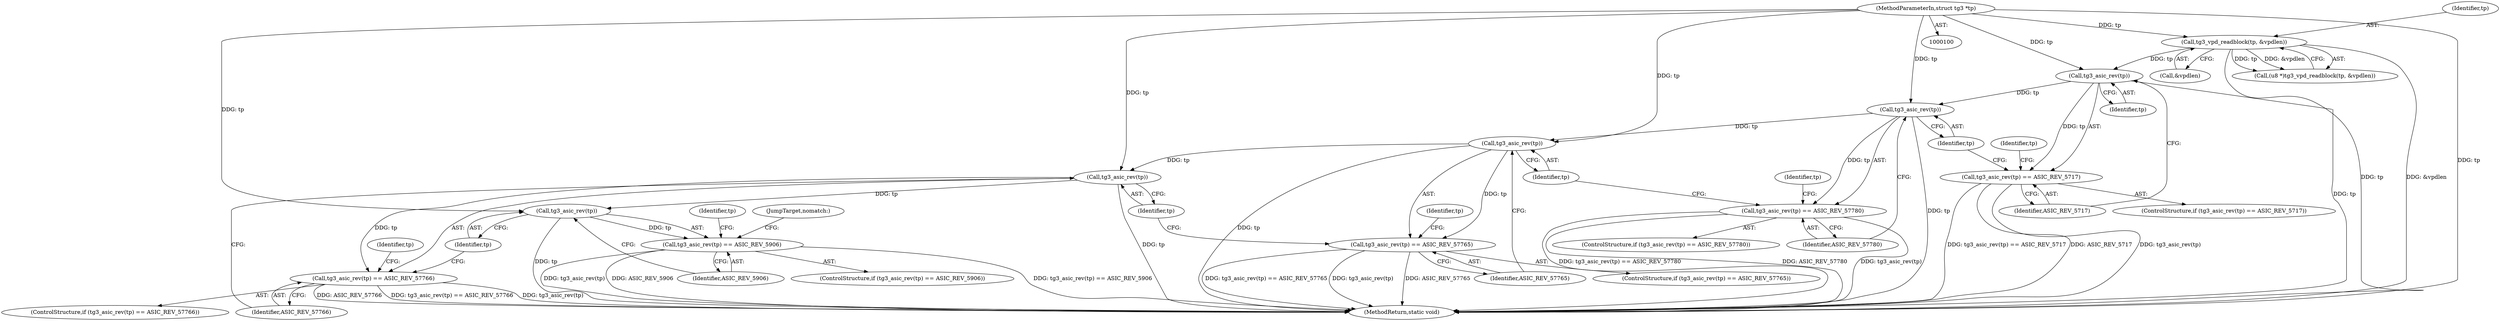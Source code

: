 digraph "0_linux_715230a44310a8cf66fbfb5a46f9a62a9b2de424@pointer" {
"1000323" [label="(Call,tg3_asic_rev(tp))"];
"1000117" [label="(Call,tg3_vpd_readblock(tp, &vpdlen))"];
"1000101" [label="(MethodParameterIn,struct tg3 *tp)"];
"1000322" [label="(Call,tg3_asic_rev(tp) == ASIC_REV_5717)"];
"1000367" [label="(Call,tg3_asic_rev(tp))"];
"1000366" [label="(Call,tg3_asic_rev(tp) == ASIC_REV_57780)"];
"1000431" [label="(Call,tg3_asic_rev(tp))"];
"1000430" [label="(Call,tg3_asic_rev(tp) == ASIC_REV_57765)"];
"1000523" [label="(Call,tg3_asic_rev(tp))"];
"1000522" [label="(Call,tg3_asic_rev(tp) == ASIC_REV_57766)"];
"1000587" [label="(Call,tg3_asic_rev(tp))"];
"1000586" [label="(Call,tg3_asic_rev(tp) == ASIC_REV_5906)"];
"1000439" [label="(Identifier,tp)"];
"1000366" [label="(Call,tg3_asic_rev(tp) == ASIC_REV_57780)"];
"1000367" [label="(Call,tg3_asic_rev(tp))"];
"1000431" [label="(Call,tg3_asic_rev(tp))"];
"1000586" [label="(Call,tg3_asic_rev(tp) == ASIC_REV_5906)"];
"1000430" [label="(Call,tg3_asic_rev(tp) == ASIC_REV_57765)"];
"1000323" [label="(Call,tg3_asic_rev(tp))"];
"1000365" [label="(ControlStructure,if (tg3_asic_rev(tp) == ASIC_REV_57780))"];
"1000433" [label="(Identifier,ASIC_REV_57765)"];
"1000522" [label="(Call,tg3_asic_rev(tp) == ASIC_REV_57766)"];
"1000523" [label="(Call,tg3_asic_rev(tp))"];
"1000525" [label="(Identifier,ASIC_REV_57766)"];
"1000593" [label="(Identifier,tp)"];
"1000119" [label="(Call,&vpdlen)"];
"1000588" [label="(Identifier,tp)"];
"1000375" [label="(Identifier,tp)"];
"1000117" [label="(Call,tg3_vpd_readblock(tp, &vpdlen))"];
"1000324" [label="(Identifier,tp)"];
"1000325" [label="(Identifier,ASIC_REV_5717)"];
"1000368" [label="(Identifier,tp)"];
"1000531" [label="(Identifier,tp)"];
"1000115" [label="(Call,(u8 *)tg3_vpd_readblock(tp, &vpdlen))"];
"1000604" [label="(MethodReturn,static void)"];
"1000332" [label="(Identifier,tp)"];
"1000321" [label="(ControlStructure,if (tg3_asic_rev(tp) == ASIC_REV_5717))"];
"1000587" [label="(Call,tg3_asic_rev(tp))"];
"1000369" [label="(Identifier,ASIC_REV_57780)"];
"1000432" [label="(Identifier,tp)"];
"1000429" [label="(ControlStructure,if (tg3_asic_rev(tp) == ASIC_REV_57765))"];
"1000524" [label="(Identifier,tp)"];
"1000598" [label="(JumpTarget,nomatch:)"];
"1000521" [label="(ControlStructure,if (tg3_asic_rev(tp) == ASIC_REV_57766))"];
"1000101" [label="(MethodParameterIn,struct tg3 *tp)"];
"1000322" [label="(Call,tg3_asic_rev(tp) == ASIC_REV_5717)"];
"1000589" [label="(Identifier,ASIC_REV_5906)"];
"1000585" [label="(ControlStructure,if (tg3_asic_rev(tp) == ASIC_REV_5906))"];
"1000118" [label="(Identifier,tp)"];
"1000323" -> "1000322"  [label="AST: "];
"1000323" -> "1000324"  [label="CFG: "];
"1000324" -> "1000323"  [label="AST: "];
"1000325" -> "1000323"  [label="CFG: "];
"1000323" -> "1000604"  [label="DDG: tp"];
"1000323" -> "1000322"  [label="DDG: tp"];
"1000117" -> "1000323"  [label="DDG: tp"];
"1000101" -> "1000323"  [label="DDG: tp"];
"1000323" -> "1000367"  [label="DDG: tp"];
"1000117" -> "1000115"  [label="AST: "];
"1000117" -> "1000119"  [label="CFG: "];
"1000118" -> "1000117"  [label="AST: "];
"1000119" -> "1000117"  [label="AST: "];
"1000115" -> "1000117"  [label="CFG: "];
"1000117" -> "1000604"  [label="DDG: tp"];
"1000117" -> "1000604"  [label="DDG: &vpdlen"];
"1000117" -> "1000115"  [label="DDG: tp"];
"1000117" -> "1000115"  [label="DDG: &vpdlen"];
"1000101" -> "1000117"  [label="DDG: tp"];
"1000101" -> "1000100"  [label="AST: "];
"1000101" -> "1000604"  [label="DDG: tp"];
"1000101" -> "1000367"  [label="DDG: tp"];
"1000101" -> "1000431"  [label="DDG: tp"];
"1000101" -> "1000523"  [label="DDG: tp"];
"1000101" -> "1000587"  [label="DDG: tp"];
"1000322" -> "1000321"  [label="AST: "];
"1000322" -> "1000325"  [label="CFG: "];
"1000325" -> "1000322"  [label="AST: "];
"1000332" -> "1000322"  [label="CFG: "];
"1000368" -> "1000322"  [label="CFG: "];
"1000322" -> "1000604"  [label="DDG: tg3_asic_rev(tp) == ASIC_REV_5717"];
"1000322" -> "1000604"  [label="DDG: ASIC_REV_5717"];
"1000322" -> "1000604"  [label="DDG: tg3_asic_rev(tp)"];
"1000367" -> "1000366"  [label="AST: "];
"1000367" -> "1000368"  [label="CFG: "];
"1000368" -> "1000367"  [label="AST: "];
"1000369" -> "1000367"  [label="CFG: "];
"1000367" -> "1000604"  [label="DDG: tp"];
"1000367" -> "1000366"  [label="DDG: tp"];
"1000367" -> "1000431"  [label="DDG: tp"];
"1000366" -> "1000365"  [label="AST: "];
"1000366" -> "1000369"  [label="CFG: "];
"1000369" -> "1000366"  [label="AST: "];
"1000375" -> "1000366"  [label="CFG: "];
"1000432" -> "1000366"  [label="CFG: "];
"1000366" -> "1000604"  [label="DDG: ASIC_REV_57780"];
"1000366" -> "1000604"  [label="DDG: tg3_asic_rev(tp)"];
"1000366" -> "1000604"  [label="DDG: tg3_asic_rev(tp) == ASIC_REV_57780"];
"1000431" -> "1000430"  [label="AST: "];
"1000431" -> "1000432"  [label="CFG: "];
"1000432" -> "1000431"  [label="AST: "];
"1000433" -> "1000431"  [label="CFG: "];
"1000431" -> "1000604"  [label="DDG: tp"];
"1000431" -> "1000430"  [label="DDG: tp"];
"1000431" -> "1000523"  [label="DDG: tp"];
"1000430" -> "1000429"  [label="AST: "];
"1000430" -> "1000433"  [label="CFG: "];
"1000433" -> "1000430"  [label="AST: "];
"1000439" -> "1000430"  [label="CFG: "];
"1000524" -> "1000430"  [label="CFG: "];
"1000430" -> "1000604"  [label="DDG: tg3_asic_rev(tp)"];
"1000430" -> "1000604"  [label="DDG: ASIC_REV_57765"];
"1000430" -> "1000604"  [label="DDG: tg3_asic_rev(tp) == ASIC_REV_57765"];
"1000523" -> "1000522"  [label="AST: "];
"1000523" -> "1000524"  [label="CFG: "];
"1000524" -> "1000523"  [label="AST: "];
"1000525" -> "1000523"  [label="CFG: "];
"1000523" -> "1000604"  [label="DDG: tp"];
"1000523" -> "1000522"  [label="DDG: tp"];
"1000523" -> "1000587"  [label="DDG: tp"];
"1000522" -> "1000521"  [label="AST: "];
"1000522" -> "1000525"  [label="CFG: "];
"1000525" -> "1000522"  [label="AST: "];
"1000531" -> "1000522"  [label="CFG: "];
"1000588" -> "1000522"  [label="CFG: "];
"1000522" -> "1000604"  [label="DDG: ASIC_REV_57766"];
"1000522" -> "1000604"  [label="DDG: tg3_asic_rev(tp) == ASIC_REV_57766"];
"1000522" -> "1000604"  [label="DDG: tg3_asic_rev(tp)"];
"1000587" -> "1000586"  [label="AST: "];
"1000587" -> "1000588"  [label="CFG: "];
"1000588" -> "1000587"  [label="AST: "];
"1000589" -> "1000587"  [label="CFG: "];
"1000587" -> "1000604"  [label="DDG: tp"];
"1000587" -> "1000586"  [label="DDG: tp"];
"1000586" -> "1000585"  [label="AST: "];
"1000586" -> "1000589"  [label="CFG: "];
"1000589" -> "1000586"  [label="AST: "];
"1000593" -> "1000586"  [label="CFG: "];
"1000598" -> "1000586"  [label="CFG: "];
"1000586" -> "1000604"  [label="DDG: ASIC_REV_5906"];
"1000586" -> "1000604"  [label="DDG: tg3_asic_rev(tp) == ASIC_REV_5906"];
"1000586" -> "1000604"  [label="DDG: tg3_asic_rev(tp)"];
}
